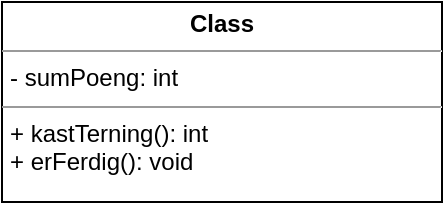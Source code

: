 <mxfile>
    <diagram id="1GP4IpSgBZLIyhE2314V" name="Page-1">
        <mxGraphModel dx="513" dy="139" grid="1" gridSize="10" guides="1" tooltips="1" connect="1" arrows="1" fold="1" page="1" pageScale="1" pageWidth="827" pageHeight="1169" math="0" shadow="0">
            <root>
                <mxCell id="0"/>
                <mxCell id="1" parent="0"/>
                <mxCell id="eHrvaaMpwwj32VURKaDE-1" value="&lt;p style=&quot;margin:0px;margin-top:4px;text-align:center;&quot;&gt;&lt;b&gt;Class&lt;/b&gt;&lt;/p&gt;&lt;hr size=&quot;1&quot;&gt;&lt;p style=&quot;margin:0px;margin-left:4px;&quot;&gt;- sumPoeng: int&lt;/p&gt;&lt;hr size=&quot;1&quot;&gt;&lt;p style=&quot;margin:0px;margin-left:4px;&quot;&gt;+ kastTerning(): int&lt;/p&gt;&lt;p style=&quot;margin:0px;margin-left:4px;&quot;&gt;+ erFerdig(): void&lt;/p&gt;" style="verticalAlign=top;align=left;overflow=fill;fontSize=12;fontFamily=Helvetica;html=1;" parent="1" vertex="1">
                    <mxGeometry x="290" y="200" width="220" height="100" as="geometry"/>
                </mxCell>
            </root>
        </mxGraphModel>
    </diagram>
</mxfile>